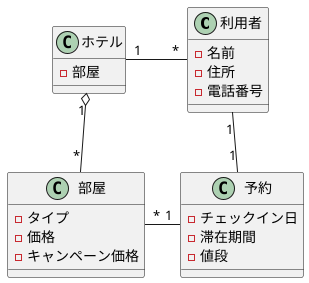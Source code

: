 @startuml 演習３－３
class 利用者{
    -名前
    -住所
    -電話番号
}
class ホテル{
    -部屋
}
class 部屋{
    -タイプ
    -価格
    -キャンペーン価格
}
class 予約{
    -チェックイン日
    -滞在期間
    -値段
}
利用者 "*" -left- "1" ホテル
利用者 "1" -- "1" 予約
部屋 "*"  -ri- "1" 予約
ホテル "1" o-- "*" 部屋


@enduml